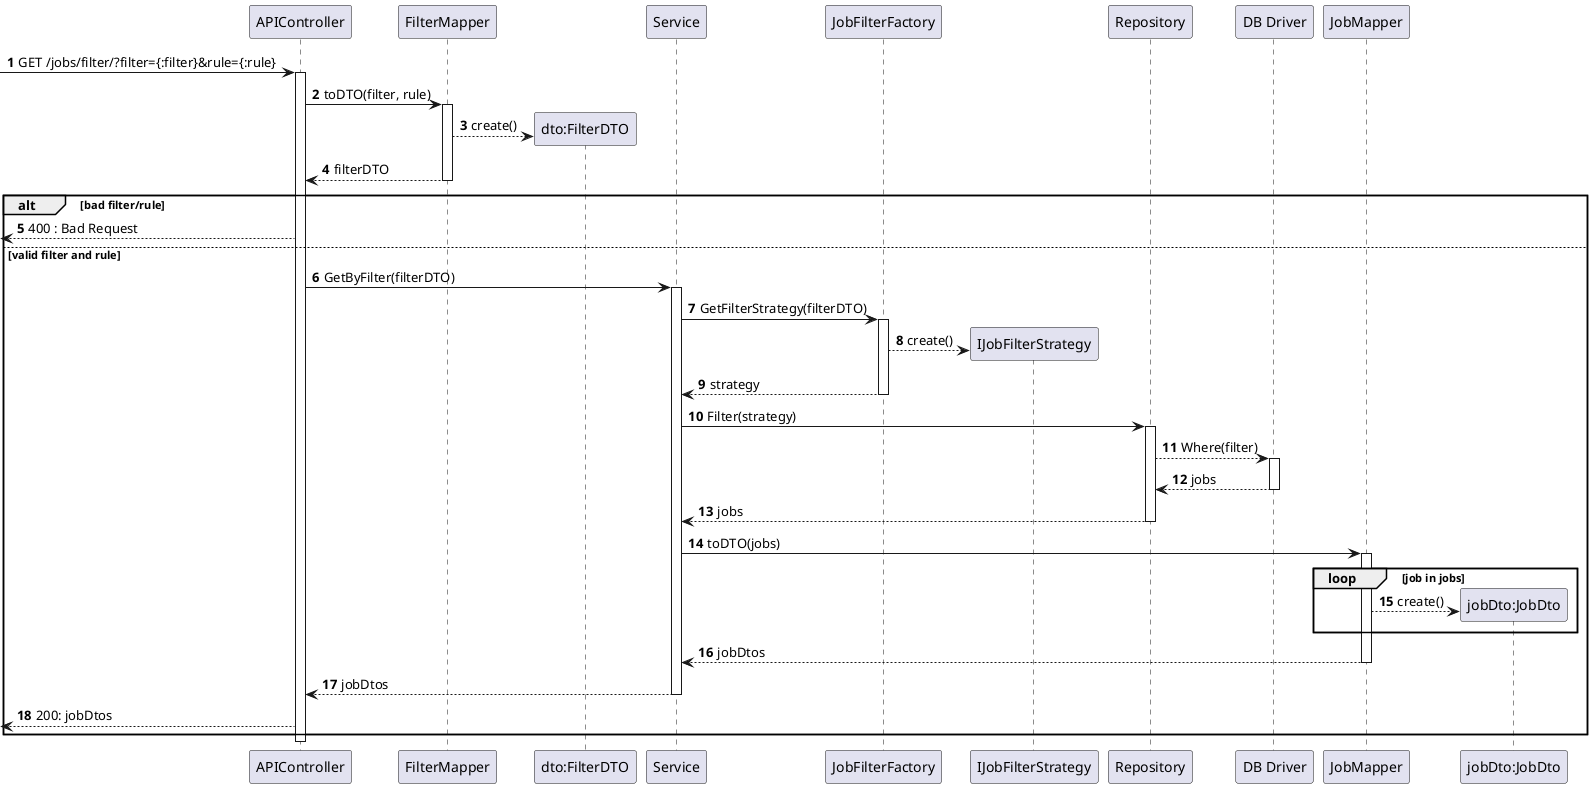 @startuml
autonumber

participant "APIController" as ctrl
participant "FilterMapper" as mapper_in
participant "dto:FilterDTO" as dto_in

participant "Service" as svc

participant "JobFilterFactory" as ctx
participant "IJobFilterStrategy" as strat

participant "Repository" as repo
participant "DB Driver" as db

participant "JobMapper" as mapper
participant "jobDto:JobDto" as j_dto

[-> ctrl : GET /jobs/filter/?filter={:filter}&rule={:rule}

activate ctrl
    ctrl -> mapper_in : toDTO(filter, rule)
    activate mapper_in
        mapper_in --> dto_in** : create()
        mapper_in --> ctrl : filterDTO
    deactivate mapper_in

    alt bad filter/rule
        [<-- ctrl : 400 : Bad Request
    else valid filter and rule
        ctrl -> svc : GetByFilter(filterDTO)
        activate svc
            svc -> ctx : GetFilterStrategy(filterDTO)
            activate ctx
                ctx --> strat** : create()
                ctx --> svc : strategy
            deactivate ctx

            svc -> repo : Filter(strategy)
            activate repo
                repo --> db : Where(filter)
                activate db
                    db --> repo : jobs
                deactivate db

                repo --> svc : jobs
            deactivate repo

            svc -> mapper : toDTO(jobs)
            activate mapper
                loop job in jobs
                    mapper --> j_dto** : create()
                end
                mapper --> svc : jobDtos
            deactivate mapper

            svc --> ctrl : jobDtos
        deactivate svc

        [<-- ctrl : 200: jobDtos
    end
deactivate ctrl

@enduml
